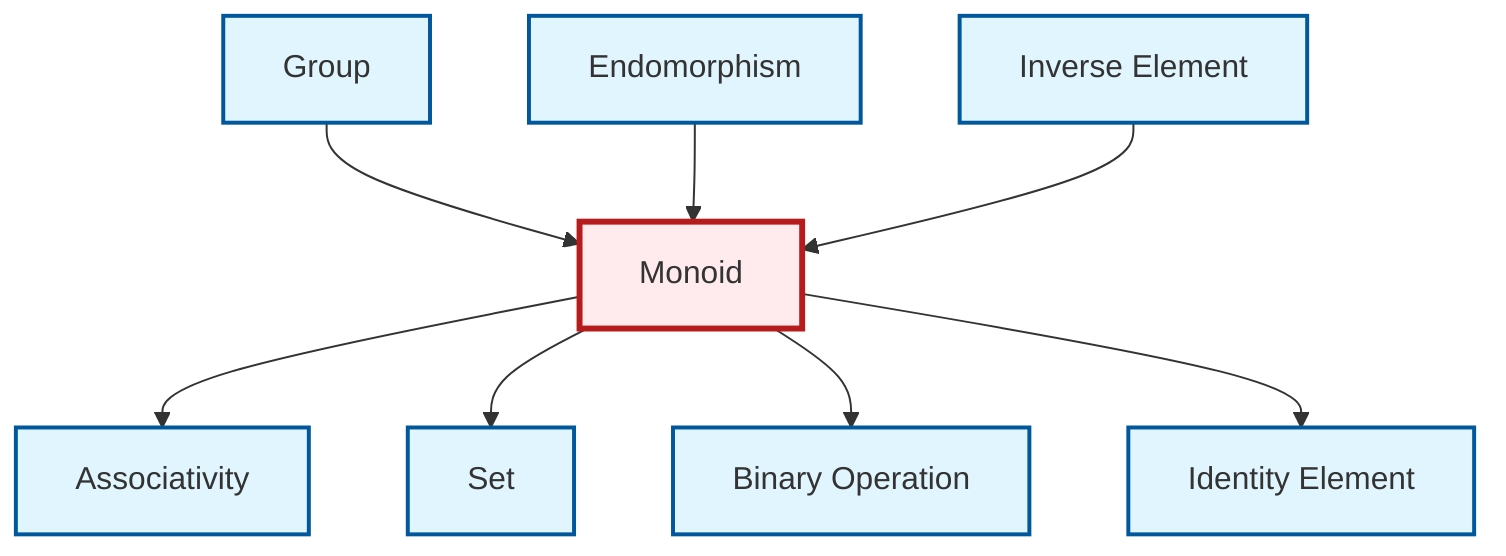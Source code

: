 graph TD
    classDef definition fill:#e1f5fe,stroke:#01579b,stroke-width:2px
    classDef theorem fill:#f3e5f5,stroke:#4a148c,stroke-width:2px
    classDef axiom fill:#fff3e0,stroke:#e65100,stroke-width:2px
    classDef example fill:#e8f5e9,stroke:#1b5e20,stroke-width:2px
    classDef current fill:#ffebee,stroke:#b71c1c,stroke-width:3px
    def-group["Group"]:::definition
    def-endomorphism["Endomorphism"]:::definition
    def-associativity["Associativity"]:::definition
    def-set["Set"]:::definition
    def-monoid["Monoid"]:::definition
    def-inverse-element["Inverse Element"]:::definition
    def-binary-operation["Binary Operation"]:::definition
    def-identity-element["Identity Element"]:::definition
    def-monoid --> def-associativity
    def-group --> def-monoid
    def-monoid --> def-set
    def-monoid --> def-binary-operation
    def-monoid --> def-identity-element
    def-endomorphism --> def-monoid
    def-inverse-element --> def-monoid
    class def-monoid current